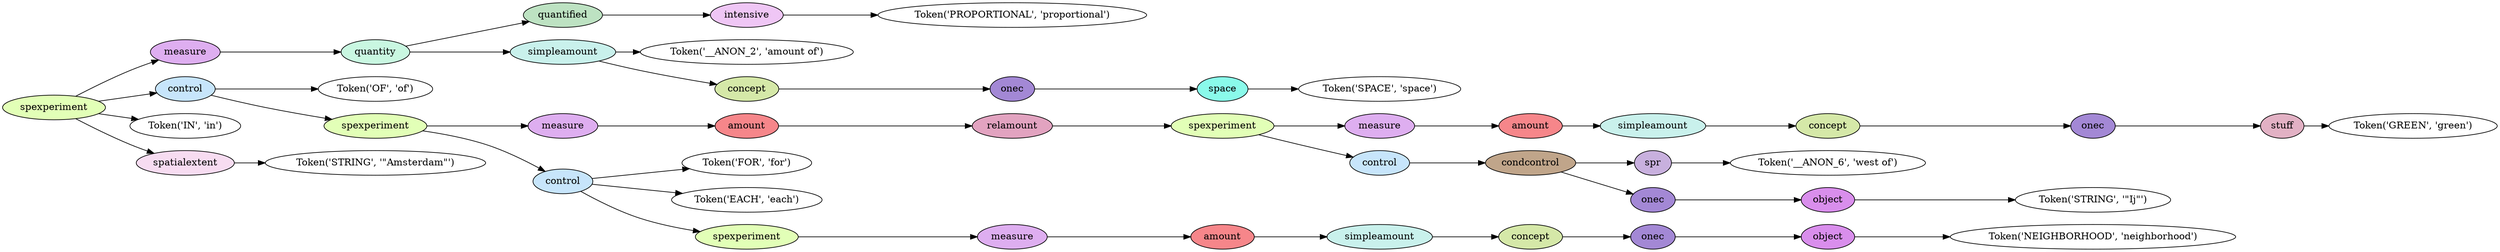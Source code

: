 digraph G {
rankdir=LR;
0 [label="Token('PROPORTIONAL', 'proportional')"];
1 [fillcolor="#efc6f5", label=intensive, style=filled];
1 -> 0;
2 [fillcolor="#bde2c2", label=quantified, style=filled];
2 -> 1;
3 [label="Token('__ANON_2', 'amount of')"];
4 [label="Token('SPACE', 'space')"];
5 [fillcolor="#8afaea", label=space, style=filled];
5 -> 4;
6 [fillcolor="#a388d5", label=onec, style=filled];
6 -> 5;
7 [fillcolor="#d5e8a8", label=concept, style=filled];
7 -> 6;
8 [fillcolor="#c9f1ec", label=simpleamount, style=filled];
8 -> 3;
8 -> 7;
9 [fillcolor="#c9f7e1", label=quantity, style=filled];
9 -> 2;
9 -> 8;
10 [fillcolor="#deaef0", label=measure, style=filled];
10 -> 9;
11 [label="Token('OF', 'of')"];
12 [label="Token('GREEN', 'green')"];
13 [fillcolor="#e2b1c4", label=stuff, style=filled];
13 -> 12;
14 [fillcolor="#a388d5", label=onec, style=filled];
14 -> 13;
15 [fillcolor="#d5e8a8", label=concept, style=filled];
15 -> 14;
16 [fillcolor="#c9f1ec", label=simpleamount, style=filled];
16 -> 15;
17 [fillcolor="#f6868a", label=amount, style=filled];
17 -> 16;
18 [fillcolor="#deaef0", label=measure, style=filled];
18 -> 17;
19 [label="Token('__ANON_6', 'west of')"];
20 [fillcolor="#c8b0de", label=spr, style=filled];
20 -> 19;
21 [label="Token('STRING', '\"Ij\"')"];
22 [fillcolor="#d98eec", label=object, style=filled];
22 -> 21;
23 [fillcolor="#a388d5", label=onec, style=filled];
23 -> 22;
24 [fillcolor="#c0a58a", label=condcontrol, style=filled];
24 -> 20;
24 -> 23;
25 [fillcolor="#c7e5fb", label=control, style=filled];
25 -> 24;
26 [fillcolor="#e2ffb7", label=spexperiment, style=filled];
26 -> 18;
26 -> 25;
27 [fillcolor="#e2a3c0", label=relamount, style=filled];
27 -> 26;
28 [fillcolor="#f6868a", label=amount, style=filled];
28 -> 27;
29 [fillcolor="#deaef0", label=measure, style=filled];
29 -> 28;
30 [label="Token('FOR', 'for')"];
31 [label="Token('EACH', 'each')"];
32 [label="Token('NEIGHBORHOOD', 'neighborhood')"];
33 [fillcolor="#d98eec", label=object, style=filled];
33 -> 32;
34 [fillcolor="#a388d5", label=onec, style=filled];
34 -> 33;
35 [fillcolor="#d5e8a8", label=concept, style=filled];
35 -> 34;
36 [fillcolor="#c9f1ec", label=simpleamount, style=filled];
36 -> 35;
37 [fillcolor="#f6868a", label=amount, style=filled];
37 -> 36;
38 [fillcolor="#deaef0", label=measure, style=filled];
38 -> 37;
39 [fillcolor="#e2ffb7", label=spexperiment, style=filled];
39 -> 38;
40 [fillcolor="#c7e5fb", label=control, style=filled];
40 -> 30;
40 -> 31;
40 -> 39;
41 [fillcolor="#e2ffb7", label=spexperiment, style=filled];
41 -> 29;
41 -> 40;
42 [fillcolor="#c7e5fb", label=control, style=filled];
42 -> 11;
42 -> 41;
43 [label="Token('IN', 'in')"];
44 [label="Token('STRING', '\"Amsterdam\"')"];
45 [fillcolor="#f7dcf1", label=spatialextent, style=filled];
45 -> 44;
46 [fillcolor="#e2ffb7", label=spexperiment, style=filled];
46 -> 10;
46 -> 42;
46 -> 43;
46 -> 45;
}
